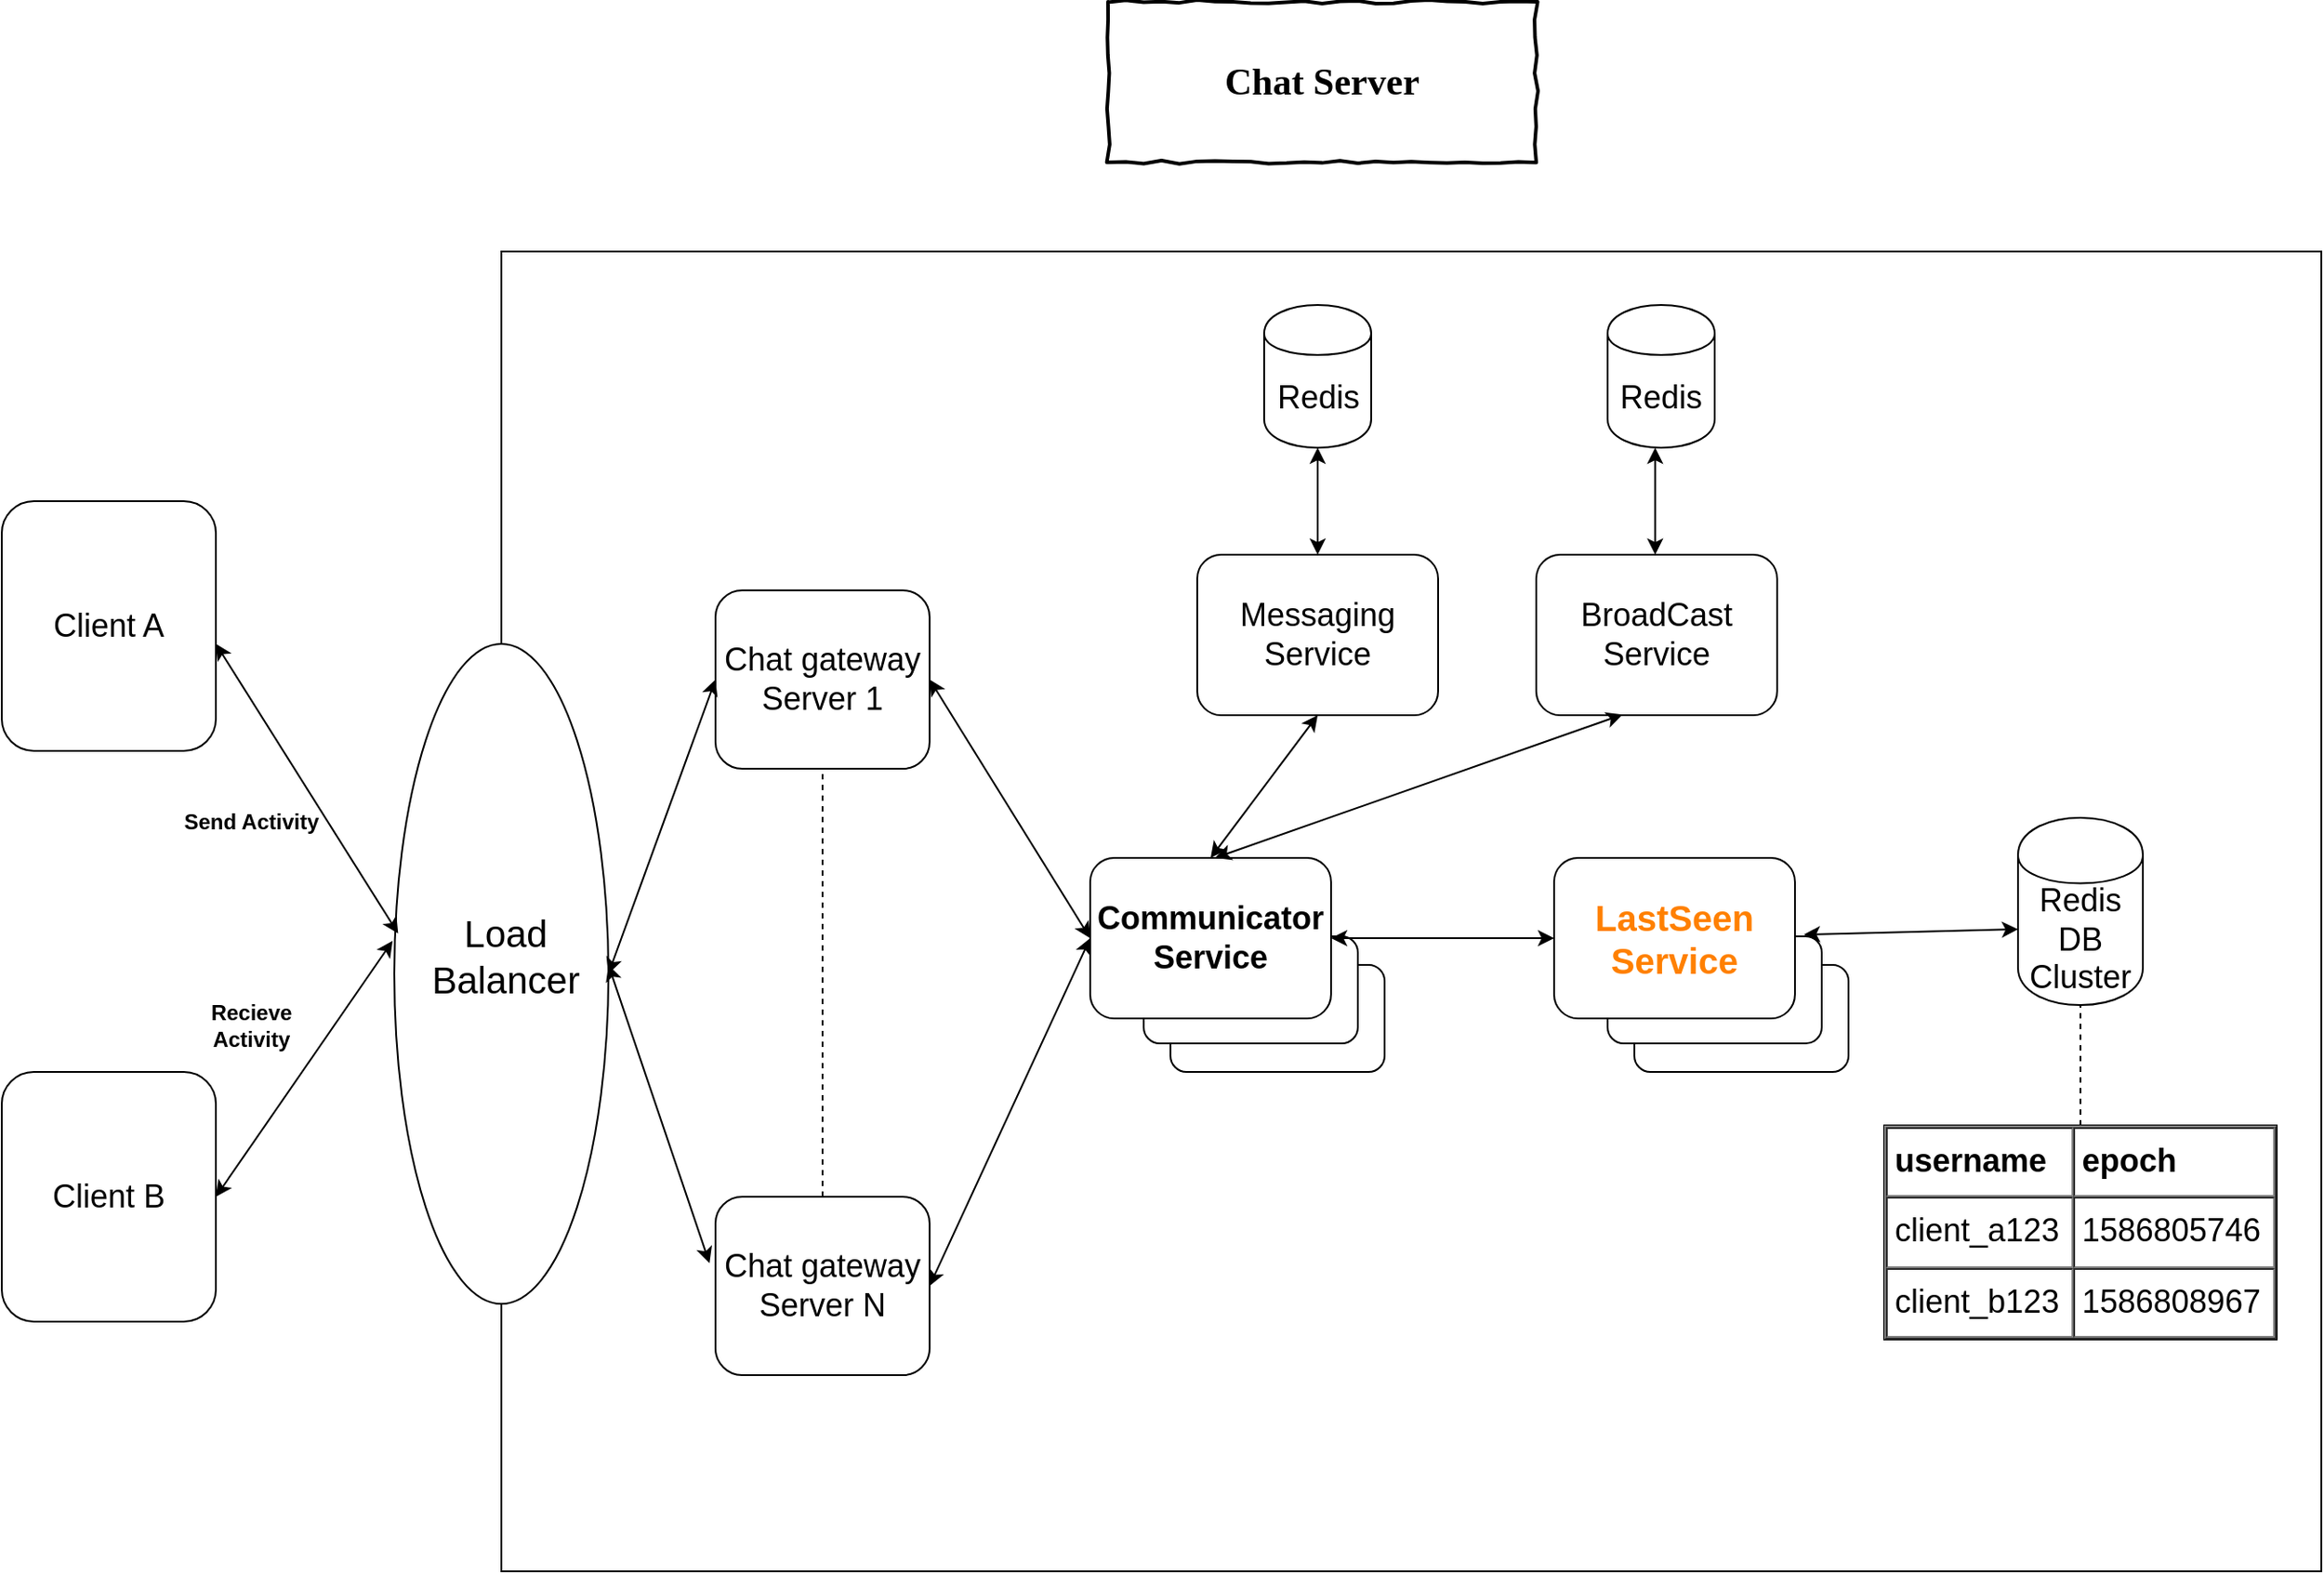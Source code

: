 <mxfile version="12.9.11" type="device"><diagram id="Ht1M8jgEwFfnCIfOTk4-" name="Page-1"><mxGraphModel dx="2899" dy="1715" grid="1" gridSize="10" guides="1" tooltips="1" connect="1" arrows="1" fold="1" page="1" pageScale="1" pageWidth="1169" pageHeight="827" math="0" shadow="0"><root><mxCell id="0"/><mxCell id="1" parent="0"/><mxCell id="SLAjRX4RkFKt7DjWRKEs-1" value="" style="rounded=0;whiteSpace=wrap;html=1;" vertex="1" parent="1"><mxGeometry x="210" width="1020" height="740" as="geometry"/></mxCell><mxCell id="SLAjRX4RkFKt7DjWRKEs-20" value="" style="rounded=1;whiteSpace=wrap;html=1;fontSize=13;" vertex="1" parent="1"><mxGeometry x="585" y="400" width="120" height="60" as="geometry"/></mxCell><mxCell id="SLAjRX4RkFKt7DjWRKEs-21" value="" style="rounded=1;whiteSpace=wrap;html=1;fontSize=13;" vertex="1" parent="1"><mxGeometry x="570" y="384" width="120" height="60" as="geometry"/></mxCell><mxCell id="SLAjRX4RkFKt7DjWRKEs-22" value="Communicator Service" style="rounded=1;whiteSpace=wrap;html=1;fontSize=18;fontStyle=1" vertex="1" parent="1"><mxGeometry x="540" y="340" width="135" height="90" as="geometry"/></mxCell><object label="" id="SLAjRX4RkFKt7DjWRKEs-2"><mxCell style="ellipse;whiteSpace=wrap;html=1;" vertex="1" parent="1"><mxGeometry x="150" y="220" width="120" height="370" as="geometry"/></mxCell></object><mxCell id="SLAjRX4RkFKt7DjWRKEs-3" value="&lt;font style=&quot;font-size: 18px&quot;&gt;Client A&lt;/font&gt;" style="rounded=1;whiteSpace=wrap;html=1;" vertex="1" parent="1"><mxGeometry x="-70" y="140" width="120" height="140" as="geometry"/></mxCell><mxCell id="SLAjRX4RkFKt7DjWRKEs-4" value="&lt;font style=&quot;font-size: 21px&quot;&gt;Load Balancer&lt;/font&gt;" style="text;html=1;strokeColor=none;fillColor=none;align=center;verticalAlign=middle;whiteSpace=wrap;rounded=0;" vertex="1" parent="1"><mxGeometry x="185" y="310" width="55" height="170" as="geometry"/></mxCell><mxCell id="SLAjRX4RkFKt7DjWRKEs-8" value="&lt;font style=&quot;font-size: 18px&quot;&gt;Client B&lt;/font&gt;" style="rounded=1;whiteSpace=wrap;html=1;" vertex="1" parent="1"><mxGeometry x="-70" y="460" width="120" height="140" as="geometry"/></mxCell><mxCell id="SLAjRX4RkFKt7DjWRKEs-9" value="" style="endArrow=classic;startArrow=classic;html=1;fontSize=26;entryX=0.018;entryY=0.439;entryDx=0;entryDy=0;entryPerimeter=0;" edge="1" parent="1" target="SLAjRX4RkFKt7DjWRKEs-2"><mxGeometry width="50" height="50" relative="1" as="geometry"><mxPoint x="50" y="220" as="sourcePoint"/><mxPoint x="100" y="170" as="targetPoint"/></mxGeometry></mxCell><mxCell id="SLAjRX4RkFKt7DjWRKEs-11" value="" style="endArrow=classic;startArrow=classic;html=1;fontSize=26;entryX=-0.008;entryY=0.45;entryDx=0;entryDy=0;entryPerimeter=0;" edge="1" parent="1" target="SLAjRX4RkFKt7DjWRKEs-2"><mxGeometry width="50" height="50" relative="1" as="geometry"><mxPoint x="50" y="530" as="sourcePoint"/><mxPoint x="100" y="480" as="targetPoint"/></mxGeometry></mxCell><mxCell id="SLAjRX4RkFKt7DjWRKEs-14" value="&lt;font style=&quot;font-size: 18px&quot;&gt;Chat gateway Server 1&lt;/font&gt;" style="rounded=1;whiteSpace=wrap;html=1;fontSize=13;" vertex="1" parent="1"><mxGeometry x="330" y="190" width="120" height="100" as="geometry"/></mxCell><mxCell id="SLAjRX4RkFKt7DjWRKEs-15" value="&lt;font style=&quot;font-size: 18px&quot;&gt;Chat gateway Server N&lt;/font&gt;" style="rounded=1;whiteSpace=wrap;html=1;fontSize=13;" vertex="1" parent="1"><mxGeometry x="330" y="530" width="120" height="100" as="geometry"/></mxCell><mxCell id="SLAjRX4RkFKt7DjWRKEs-16" value="" style="endArrow=none;dashed=1;html=1;fontSize=13;entryX=0.5;entryY=1;entryDx=0;entryDy=0;exitX=0.5;exitY=0;exitDx=0;exitDy=0;" edge="1" parent="1" source="SLAjRX4RkFKt7DjWRKEs-15" target="SLAjRX4RkFKt7DjWRKEs-14"><mxGeometry width="50" height="50" relative="1" as="geometry"><mxPoint x="400" y="440" as="sourcePoint"/><mxPoint x="450" y="390" as="targetPoint"/></mxGeometry></mxCell><mxCell id="SLAjRX4RkFKt7DjWRKEs-17" value="" style="endArrow=classic;startArrow=classic;html=1;fontSize=13;entryX=0;entryY=0.5;entryDx=0;entryDy=0;exitX=1;exitY=0.5;exitDx=0;exitDy=0;" edge="1" parent="1" source="SLAjRX4RkFKt7DjWRKEs-2" target="SLAjRX4RkFKt7DjWRKEs-14"><mxGeometry width="50" height="50" relative="1" as="geometry"><mxPoint x="280" y="410" as="sourcePoint"/><mxPoint x="330" y="360" as="targetPoint"/></mxGeometry></mxCell><mxCell id="SLAjRX4RkFKt7DjWRKEs-18" value="" style="endArrow=classic;startArrow=classic;html=1;fontSize=13;exitX=-0.028;exitY=0.372;exitDx=0;exitDy=0;exitPerimeter=0;" edge="1" parent="1" source="SLAjRX4RkFKt7DjWRKEs-15"><mxGeometry width="50" height="50" relative="1" as="geometry"><mxPoint x="300" y="440" as="sourcePoint"/><mxPoint x="270" y="400" as="targetPoint"/></mxGeometry></mxCell><mxCell id="SLAjRX4RkFKt7DjWRKEs-23" value="" style="endArrow=classic;startArrow=classic;html=1;fontSize=13;exitX=1;exitY=0.5;exitDx=0;exitDy=0;entryX=0;entryY=0.5;entryDx=0;entryDy=0;" edge="1" parent="1" source="SLAjRX4RkFKt7DjWRKEs-22" target="SLAjRX4RkFKt7DjWRKEs-26"><mxGeometry width="50" height="50" relative="1" as="geometry"><mxPoint x="750" y="410" as="sourcePoint"/><mxPoint x="790" y="385" as="targetPoint"/></mxGeometry></mxCell><mxCell id="SLAjRX4RkFKt7DjWRKEs-24" value="" style="rounded=1;whiteSpace=wrap;html=1;fontSize=13;" vertex="1" parent="1"><mxGeometry x="845" y="400" width="120" height="60" as="geometry"/></mxCell><mxCell id="SLAjRX4RkFKt7DjWRKEs-25" value="" style="rounded=1;whiteSpace=wrap;html=1;fontSize=13;" vertex="1" parent="1"><mxGeometry x="830" y="384" width="120" height="60" as="geometry"/></mxCell><mxCell id="SLAjRX4RkFKt7DjWRKEs-26" value="&lt;b&gt;&lt;font style=&quot;font-size: 20px&quot;&gt;LastSeen Service&lt;/font&gt;&lt;/b&gt;" style="rounded=1;whiteSpace=wrap;html=1;fontSize=13;fontColor=#FF8000;" vertex="1" parent="1"><mxGeometry x="800" y="340" width="135" height="90" as="geometry"/></mxCell><mxCell id="SLAjRX4RkFKt7DjWRKEs-27" value="&lt;font style=&quot;font-size: 18px&quot;&gt;Redis DB Cluster&lt;/font&gt;" style="shape=cylinder;whiteSpace=wrap;html=1;boundedLbl=1;backgroundOutline=1;fontSize=13;" vertex="1" parent="1"><mxGeometry x="1060" y="317.5" width="70" height="105" as="geometry"/></mxCell><mxCell id="SLAjRX4RkFKt7DjWRKEs-30" value="" style="endArrow=classic;startArrow=classic;html=1;fontSize=13;" edge="1" parent="1"><mxGeometry width="50" height="50" relative="1" as="geometry"><mxPoint x="940" y="383" as="sourcePoint"/><mxPoint x="1060" y="380" as="targetPoint"/></mxGeometry></mxCell><mxCell id="SLAjRX4RkFKt7DjWRKEs-31" value="" style="endArrow=classic;startArrow=classic;html=1;fontSize=13;exitX=1;exitY=0.5;exitDx=0;exitDy=0;entryX=0;entryY=0.5;entryDx=0;entryDy=0;" edge="1" parent="1" source="SLAjRX4RkFKt7DjWRKEs-14" target="SLAjRX4RkFKt7DjWRKEs-22"><mxGeometry width="50" height="50" relative="1" as="geometry"><mxPoint x="740" y="310" as="sourcePoint"/><mxPoint x="790" y="260" as="targetPoint"/></mxGeometry></mxCell><mxCell id="SLAjRX4RkFKt7DjWRKEs-32" value="" style="endArrow=classic;startArrow=classic;html=1;fontSize=13;entryX=0;entryY=0.5;entryDx=0;entryDy=0;exitX=1;exitY=0.5;exitDx=0;exitDy=0;" edge="1" parent="1" source="SLAjRX4RkFKt7DjWRKEs-15" target="SLAjRX4RkFKt7DjWRKEs-22"><mxGeometry width="50" height="50" relative="1" as="geometry"><mxPoint x="450" y="490" as="sourcePoint"/><mxPoint x="500" y="440" as="targetPoint"/></mxGeometry></mxCell><mxCell id="SLAjRX4RkFKt7DjWRKEs-33" value="&lt;font style=&quot;font-size: 18px&quot;&gt;Messaging Service&lt;/font&gt;" style="rounded=1;whiteSpace=wrap;html=1;fontSize=13;" vertex="1" parent="1"><mxGeometry x="600" y="170" width="135" height="90" as="geometry"/></mxCell><mxCell id="SLAjRX4RkFKt7DjWRKEs-34" value="&lt;font style=&quot;font-size: 18px&quot;&gt;BroadCast Service&lt;/font&gt;" style="rounded=1;whiteSpace=wrap;html=1;fontSize=13;" vertex="1" parent="1"><mxGeometry x="790" y="170" width="135" height="90" as="geometry"/></mxCell><mxCell id="SLAjRX4RkFKt7DjWRKEs-35" value="&lt;font style=&quot;font-size: 18px&quot;&gt;Redis&lt;/font&gt;" style="shape=cylinder;whiteSpace=wrap;html=1;boundedLbl=1;backgroundOutline=1;fontSize=13;" vertex="1" parent="1"><mxGeometry x="637.5" y="30" width="60" height="80" as="geometry"/></mxCell><mxCell id="SLAjRX4RkFKt7DjWRKEs-39" value="&lt;font style=&quot;font-size: 18px&quot;&gt;Redis&lt;/font&gt;" style="shape=cylinder;whiteSpace=wrap;html=1;boundedLbl=1;backgroundOutline=1;fontSize=13;" vertex="1" parent="1"><mxGeometry x="830" y="30" width="60" height="80" as="geometry"/></mxCell><mxCell id="SLAjRX4RkFKt7DjWRKEs-40" value="" style="endArrow=classic;startArrow=classic;html=1;fontSize=13;exitX=0.5;exitY=0;exitDx=0;exitDy=0;entryX=0.5;entryY=1;entryDx=0;entryDy=0;" edge="1" parent="1" source="SLAjRX4RkFKt7DjWRKEs-33" target="SLAjRX4RkFKt7DjWRKEs-35"><mxGeometry width="50" height="50" relative="1" as="geometry"><mxPoint x="510" y="130" as="sourcePoint"/><mxPoint x="560" y="80" as="targetPoint"/></mxGeometry></mxCell><mxCell id="SLAjRX4RkFKt7DjWRKEs-41" value="" style="endArrow=classic;startArrow=classic;html=1;fontSize=13;exitX=0.5;exitY=0;exitDx=0;exitDy=0;entryX=0.5;entryY=1;entryDx=0;entryDy=0;" edge="1" parent="1"><mxGeometry width="50" height="50" relative="1" as="geometry"><mxPoint x="856.67" y="170.0" as="sourcePoint"/><mxPoint x="856.67" y="110.0" as="targetPoint"/></mxGeometry></mxCell><mxCell id="SLAjRX4RkFKt7DjWRKEs-42" value="" style="endArrow=classic;startArrow=classic;html=1;fontSize=13;exitX=0.5;exitY=0;exitDx=0;exitDy=0;entryX=0.5;entryY=1;entryDx=0;entryDy=0;" edge="1" parent="1" source="SLAjRX4RkFKt7DjWRKEs-22" target="SLAjRX4RkFKt7DjWRKEs-33"><mxGeometry width="50" height="50" relative="1" as="geometry"><mxPoint x="630" y="330" as="sourcePoint"/><mxPoint x="680" y="280" as="targetPoint"/></mxGeometry></mxCell><mxCell id="SLAjRX4RkFKt7DjWRKEs-43" value="" style="endArrow=classic;startArrow=classic;html=1;fontSize=13;entryX=0.358;entryY=0.996;entryDx=0;entryDy=0;entryPerimeter=0;" edge="1" parent="1" target="SLAjRX4RkFKt7DjWRKEs-34"><mxGeometry width="50" height="50" relative="1" as="geometry"><mxPoint x="610" y="340" as="sourcePoint"/><mxPoint x="770.0" y="280.0" as="targetPoint"/></mxGeometry></mxCell><mxCell id="SLAjRX4RkFKt7DjWRKEs-51" value="&lt;table cellpadding=&quot;4&quot; cellspacing=&quot;0&quot; border=&quot;1&quot; style=&quot;font-size: 18px ; width: 100% ; height: 100%&quot;&gt;&lt;tbody&gt;&lt;tr&gt;&lt;th&gt;&lt;font style=&quot;font-size: 18px&quot;&gt;username&lt;/font&gt;&lt;/th&gt;&lt;th&gt;epoch&lt;/th&gt;&lt;/tr&gt;&lt;tr&gt;&lt;td&gt;client_a123&lt;/td&gt;&lt;td&gt;&lt;span style=&quot;font-family: monospace ; font-size: 0px&quot;&gt;%3CmxGraphModel%3E%3Croot%3E%3CmxCell%20id%3D%220%22%2F%3E%3CmxCell%20id%3D%221%22%20parent%3D%220%22%2F%3E%3CmxCell%20id%3D%222%22%20value%3D%22%22%20style%3D%22endArrow%3Dclassic%3BstartArrow%3Dclassic%3Bhtml%3D1%3BfontSize%3D13%3BexitX%3D0.5%3BexitY%3D0%3BexitDx%3D0%3BexitDy%3D0%3BentryX%3D0.5%3BentryY%3D1%3BentryDx%3D0%3BentryDy%3D0%3B%22%20edge%3D%221%22%20parent%3D%221%22%3E%3CmxGeometry%20width%3D%2250%22%20height%3D%2250%22%20relative%3D%221%22%20as%3D%22geometry%22%3E%3CmxPoint%20x%3D%22667.5%22%20y%3D%22170.0%22%20as%3D%22sourcePoint%22%2F%3E%3CmxPoint%20x%3D%22667.5%22%20y%3D%22110.0%22%20as%3D%22targetPoint%22%2F%3E%3C%2FmxGeometry%3E%3C%2FmxCell%3E%3C%2Froot%3E%3C%2FmxGraphModel%3E&lt;/span&gt;1586805746&lt;/td&gt;&lt;/tr&gt;&lt;tr&gt;&lt;td&gt;client_b123&lt;/td&gt;&lt;td&gt;1586808967&lt;/td&gt;&lt;/tr&gt;&lt;/tbody&gt;&lt;/table&gt; " style="verticalAlign=top;align=left;overflow=fill;fontSize=12;fontFamily=Helvetica;html=1" vertex="1" parent="1"><mxGeometry x="985" y="490" width="220" height="120" as="geometry"/></mxCell><mxCell id="SLAjRX4RkFKt7DjWRKEs-52" value="" style="endArrow=none;dashed=1;html=1;fontSize=29;entryX=0.5;entryY=1;entryDx=0;entryDy=0;exitX=0.5;exitY=0;exitDx=0;exitDy=0;" edge="1" parent="1" source="SLAjRX4RkFKt7DjWRKEs-51" target="SLAjRX4RkFKt7DjWRKEs-27"><mxGeometry width="50" height="50" relative="1" as="geometry"><mxPoint x="1010" y="560" as="sourcePoint"/><mxPoint x="1060" y="510" as="targetPoint"/></mxGeometry></mxCell><mxCell id="SLAjRX4RkFKt7DjWRKEs-53" value="Send Activity" style="text;html=1;strokeColor=none;fillColor=none;align=center;verticalAlign=middle;whiteSpace=wrap;rounded=0;fontSize=12;fontColor=#000000;fontStyle=1" vertex="1" parent="1"><mxGeometry x="30" y="310" width="80" height="20" as="geometry"/></mxCell><mxCell id="SLAjRX4RkFKt7DjWRKEs-57" value="Recieve Activity" style="text;html=1;strokeColor=none;fillColor=none;align=center;verticalAlign=middle;whiteSpace=wrap;rounded=0;fontSize=12;fontColor=#000000;fontStyle=1" vertex="1" parent="1"><mxGeometry x="30" y="424" width="80" height="20" as="geometry"/></mxCell><mxCell id="SLAjRX4RkFKt7DjWRKEs-58" value="&lt;font style=&quot;font-size: 21px&quot;&gt;Chat Server&lt;/font&gt;" style="html=1;whiteSpace=wrap;comic=1;strokeWidth=2;fontFamily=Comic Sans MS;fontStyle=1;" vertex="1" parent="1"><mxGeometry x="550" y="-140" width="240" height="90" as="geometry"/></mxCell></root></mxGraphModel></diagram></mxfile>